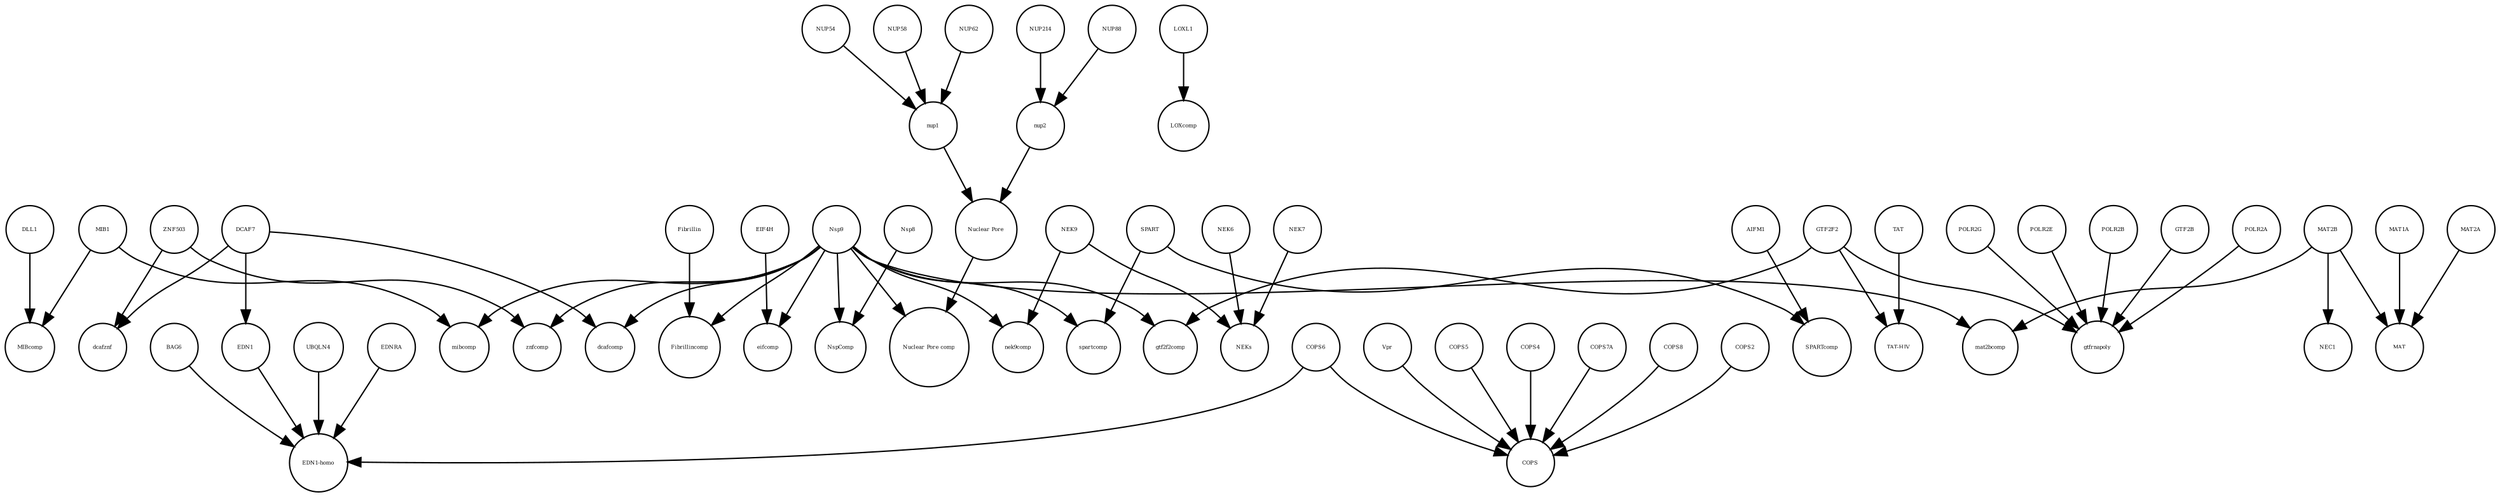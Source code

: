 strict digraph  {
Nsp9 [annotation="urn_miriam_uniprot_P0DTD1|urn_miriam_ncbiprotein_YP_009725305", bipartite=0, cls=macromolecule, fontsize=4, label=Nsp9, shape=circle];
NEK6 [annotation="", bipartite=0, cls=macromolecule, fontsize=4, label=NEK6, shape=circle];
MAT [annotation="", bipartite=0, cls=complex, fontsize=4, label=MAT, shape=circle];
MIBcomp [annotation="", bipartite=0, cls=complex, fontsize=4, label=MIBcomp, shape=circle];
dcafznf [annotation="", bipartite=0, cls=complex, fontsize=4, label=dcafznf, shape=circle];
NUP214 [annotation=urn_miriam_uniprot_P35658, bipartite=0, cls=macromolecule, fontsize=4, label=NUP214, shape=circle];
TAT [annotation="", bipartite=0, cls=macromolecule, fontsize=4, label=TAT, shape=circle];
AIFM1 [annotation="", bipartite=0, cls=macromolecule, fontsize=4, label=AIFM1, shape=circle];
SPARTcomp [annotation="", bipartite=0, cls=complex, fontsize=4, label=SPARTcomp, shape=circle];
EIF4H [annotation="urn_miriam_uniprot_Q15056|urn_miriam_pubmed_10585411|urn_miriam_pubmed_11418588", bipartite=0, cls=macromolecule, fontsize=4, label=EIF4H, shape=circle];
Fibrillin [annotation="", bipartite=0, cls=complex, fontsize=4, label=Fibrillin, shape=circle];
GTF2F2 [annotation="urn_miriam_uniprot_P13984|urn_miriam_pubmed_10428810", bipartite=0, cls=macromolecule, fontsize=4, label=GTF2F2, shape=circle];
NUP88 [annotation="urn_miriam_uniprot_Q99567|urn_miriam_pubmed_30543681", bipartite=0, cls=macromolecule, fontsize=4, label=NUP88, shape=circle];
nup1 [annotation="", bipartite=0, cls=complex, fontsize=4, label=nup1, shape=circle];
GTF2B [annotation="", bipartite=0, cls=macromolecule, fontsize=4, label=GTF2B, shape=circle];
LOXL1 [annotation="", bipartite=0, cls=macromolecule, fontsize=4, label=LOXL1, shape=circle];
Vpr [annotation="", bipartite=0, cls=macromolecule, fontsize=4, label=Vpr, shape=circle];
mibcomp [annotation="", bipartite=0, cls=complex, fontsize=4, label=mibcomp, shape=circle];
MIB1 [annotation="urn_miriam_uniprot_Q86YT6|urn_miriam_pubmed_24185901", bipartite=0, cls=macromolecule, fontsize=4, label=MIB1, shape=circle];
NUP58 [annotation=urn_miriam_uniprot_Q9BVL2, bipartite=0, cls=macromolecule, fontsize=4, label=NUP58, shape=circle];
COPS5 [annotation="", bipartite=0, cls=macromolecule, fontsize=4, label=COPS5, shape=circle];
SPART [annotation=urn_miriam_uniprot_Q8N0X7, bipartite=0, cls=macromolecule, fontsize=4, label=SPART, shape=circle];
Nsp8 [annotation="urn_miriam_uniprot_P0DTD1|urn_miriam_ncbiprotein_YP_009725304", bipartite=0, cls=macromolecule, fontsize=4, label=Nsp8, shape=circle];
NUP62 [annotation=urn_miriam_uniprot_P37198, bipartite=0, cls=macromolecule, fontsize=4, label=NUP62, shape=circle];
COPS4 [annotation="", bipartite=0, cls=macromolecule, fontsize=4, label=COPS4, shape=circle];
UBQLN4 [annotation="", bipartite=0, cls=macromolecule, fontsize=4, label=UBQLN4, shape=circle];
MAT1A [annotation="", bipartite=0, cls=macromolecule, fontsize=4, label=MAT1A, shape=circle];
znfcomp [annotation="", bipartite=0, cls=complex, fontsize=4, label=znfcomp, shape=circle];
MAT2B [annotation="urn_miriam_uniprot_Q9NZL9|urn_miriam_pubmed_10644686|urn_miriam_pubmed_23189196|urn_miriam_pubmed_25075345|urn_miriam_pubmed_23425511", bipartite=0, cls=macromolecule, fontsize=4, label=MAT2B, shape=circle];
nek9comp [annotation="", bipartite=0, cls=complex, fontsize=4, label=nek9comp, shape=circle];
COPS7A [annotation="", bipartite=0, cls=macromolecule, fontsize=4, label=COPS7A, shape=circle];
COPS8 [annotation="", bipartite=0, cls=macromolecule, fontsize=4, label=COPS8, shape=circle];
NEC1 [annotation="", bipartite=0, cls=complex, fontsize=4, label=NEC1, shape=circle];
Fibrillincomp [annotation="", bipartite=0, cls=complex, fontsize=4, label=Fibrillincomp, shape=circle];
eifcomp [annotation="", bipartite=0, cls=complex, fontsize=4, label=eifcomp, shape=circle];
POLR2A [annotation=urn_miriam_uniprot_P30876, bipartite=0, cls=macromolecule, fontsize=4, label=POLR2A, shape=circle];
"EDN1-homo" [annotation="", bipartite=0, cls=complex, fontsize=4, label="EDN1-homo", shape=circle];
EDN1 [annotation=urn_miriam_uniprot_P05305, bipartite=0, cls=macromolecule, fontsize=4, label=EDN1, shape=circle];
gtf2f2comp [annotation="", bipartite=0, cls=complex, fontsize=4, label=gtf2f2comp, shape=circle];
ZNF503 [annotation=urn_miriam_uniprot_Q96F45, bipartite=0, cls=macromolecule, fontsize=4, label=ZNF503, shape=circle];
spartcomp [annotation="", bipartite=0, cls=complex, fontsize=4, label=spartcomp, shape=circle];
EDNRA [annotation="", bipartite=0, cls=macromolecule, fontsize=4, label=EDNRA, shape=circle];
NUP54 [annotation=urn_miriam_uniprot_Q7Z3B4, bipartite=0, cls=macromolecule, fontsize=4, label=NUP54, shape=circle];
NspComp [annotation="", bipartite=0, cls=complex, fontsize=4, label=NspComp, shape=circle];
NEKs [annotation="", bipartite=0, cls=complex, fontsize=4, label=NEKs, shape=circle];
DLL1 [annotation="", bipartite=0, cls=macromolecule, fontsize=4, label=DLL1, shape=circle];
gtfrnapoly [annotation="", bipartite=0, cls=complex, fontsize=4, label=gtfrnapoly, shape=circle];
"Nuclear Pore comp" [annotation="", bipartite=0, cls=complex, fontsize=4, label="Nuclear Pore comp", shape=circle];
mat2bcomp [annotation="", bipartite=0, cls=complex, fontsize=4, label=mat2bcomp, shape=circle];
POLR2G [annotation="", bipartite=0, cls=macromolecule, fontsize=4, label=POLR2G, shape=circle];
NEK9 [annotation=urn_miriam_uniprot_Q8TD19, bipartite=0, cls=macromolecule, fontsize=4, label=NEK9, shape=circle];
COPS6 [annotation="", bipartite=0, cls=macromolecule, fontsize=4, label=COPS6, shape=circle];
DCAF7 [annotation="urn_miriam_uniprot_P61962|urn_miriam_pubmed_16887337|urn_miriam_pubmed_16949367", bipartite=0, cls=macromolecule, fontsize=4, label=DCAF7, shape=circle];
NEK7 [annotation="", bipartite=0, cls=macromolecule, fontsize=4, label=NEK7, shape=circle];
BAG6 [annotation="", bipartite=0, cls=macromolecule, fontsize=4, label=BAG6, shape=circle];
POLR2E [annotation="", bipartite=0, cls=macromolecule, fontsize=4, label=POLR2E, shape=circle];
COPS2 [annotation="", bipartite=0, cls=macromolecule, fontsize=4, label=COPS2, shape=circle];
POLR2B [annotation="", bipartite=0, cls=macromolecule, fontsize=4, label=POLR2B, shape=circle];
MAT2A [annotation="", bipartite=0, cls=macromolecule, fontsize=4, label=MAT2A, shape=circle];
"TAT-HIV" [annotation="", bipartite=0, cls=complex, fontsize=4, label="TAT-HIV", shape=circle];
nup2 [annotation="", bipartite=0, cls=complex, fontsize=4, label=nup2, shape=circle];
"Nuclear Pore" [annotation="", bipartite=0, cls=complex, fontsize=4, label="Nuclear Pore", shape=circle];
LOXcomp [annotation="", bipartite=0, cls=complex, fontsize=4, label=LOXcomp, shape=circle];
dcafcomp [annotation="", bipartite=0, cls=complex, fontsize=4, label=dcafcomp, shape=circle];
COPS [annotation="", bipartite=0, cls=complex, fontsize=4, label=COPS, shape=circle];
Nsp9 -> dcafcomp  [annotation="", interaction_type=production];
Nsp9 -> gtf2f2comp  [annotation="", interaction_type=production];
Nsp9 -> Fibrillincomp  [annotation="", interaction_type=production];
Nsp9 -> mibcomp  [annotation="", interaction_type=production];
Nsp9 -> "Nuclear Pore comp"  [annotation="", interaction_type=production];
Nsp9 -> nek9comp  [annotation="", interaction_type=production];
Nsp9 -> mat2bcomp  [annotation="", interaction_type=production];
Nsp9 -> eifcomp  [annotation="", interaction_type=production];
Nsp9 -> spartcomp  [annotation="", interaction_type=production];
Nsp9 -> NspComp  [annotation="", interaction_type=production];
Nsp9 -> znfcomp  [annotation="", interaction_type=production];
NEK6 -> NEKs  [annotation="", interaction_type=production];
NUP214 -> nup2  [annotation="", interaction_type=production];
TAT -> "TAT-HIV"  [annotation="", interaction_type=production];
AIFM1 -> SPARTcomp  [annotation="", interaction_type=production];
EIF4H -> eifcomp  [annotation="", interaction_type=production];
Fibrillin -> Fibrillincomp  [annotation="", interaction_type=production];
GTF2F2 -> gtf2f2comp  [annotation="", interaction_type=production];
GTF2F2 -> gtfrnapoly  [annotation="", interaction_type=production];
GTF2F2 -> "TAT-HIV"  [annotation="", interaction_type=production];
NUP88 -> nup2  [annotation="", interaction_type=production];
nup1 -> "Nuclear Pore"  [annotation="", interaction_type=production];
GTF2B -> gtfrnapoly  [annotation="", interaction_type=production];
LOXL1 -> LOXcomp  [annotation="", interaction_type=production];
Vpr -> COPS  [annotation="", interaction_type=production];
MIB1 -> mibcomp  [annotation="", interaction_type=production];
MIB1 -> MIBcomp  [annotation="", interaction_type=production];
NUP58 -> nup1  [annotation="", interaction_type=production];
COPS5 -> COPS  [annotation="", interaction_type=production];
SPART -> SPARTcomp  [annotation="", interaction_type=production];
SPART -> spartcomp  [annotation="", interaction_type=production];
Nsp8 -> NspComp  [annotation="", interaction_type=production];
NUP62 -> nup1  [annotation="", interaction_type=production];
COPS4 -> COPS  [annotation="", interaction_type=production];
UBQLN4 -> "EDN1-homo"  [annotation="", interaction_type=production];
MAT1A -> MAT  [annotation="", interaction_type=production];
MAT2B -> MAT  [annotation="", interaction_type=production];
MAT2B -> NEC1  [annotation="", interaction_type=production];
MAT2B -> mat2bcomp  [annotation="", interaction_type=production];
COPS7A -> COPS  [annotation="", interaction_type=production];
COPS8 -> COPS  [annotation="", interaction_type=production];
POLR2A -> gtfrnapoly  [annotation="", interaction_type=production];
EDN1 -> "EDN1-homo"  [annotation="", interaction_type=production];
ZNF503 -> dcafznf  [annotation="", interaction_type=production];
ZNF503 -> znfcomp  [annotation="", interaction_type=production];
EDNRA -> "EDN1-homo"  [annotation="", interaction_type=production];
NUP54 -> nup1  [annotation="", interaction_type=production];
DLL1 -> MIBcomp  [annotation="", interaction_type=production];
POLR2G -> gtfrnapoly  [annotation="", interaction_type=production];
NEK9 -> nek9comp  [annotation="", interaction_type=production];
NEK9 -> NEKs  [annotation="", interaction_type=production];
COPS6 -> "EDN1-homo"  [annotation="", interaction_type=production];
COPS6 -> COPS  [annotation="", interaction_type=production];
DCAF7 -> dcafcomp  [annotation="", interaction_type=production];
DCAF7 -> dcafznf  [annotation="", interaction_type=production];
DCAF7 -> EDN1  [annotation=urn_miriam_pubmed_27880803, interaction_type=catalysis];
NEK7 -> NEKs  [annotation="", interaction_type=production];
BAG6 -> "EDN1-homo"  [annotation="", interaction_type=production];
POLR2E -> gtfrnapoly  [annotation="", interaction_type=production];
COPS2 -> COPS  [annotation="", interaction_type=production];
POLR2B -> gtfrnapoly  [annotation="", interaction_type=production];
MAT2A -> MAT  [annotation="", interaction_type=production];
nup2 -> "Nuclear Pore"  [annotation="", interaction_type=production];
"Nuclear Pore" -> "Nuclear Pore comp"  [annotation="", interaction_type=production];
}
